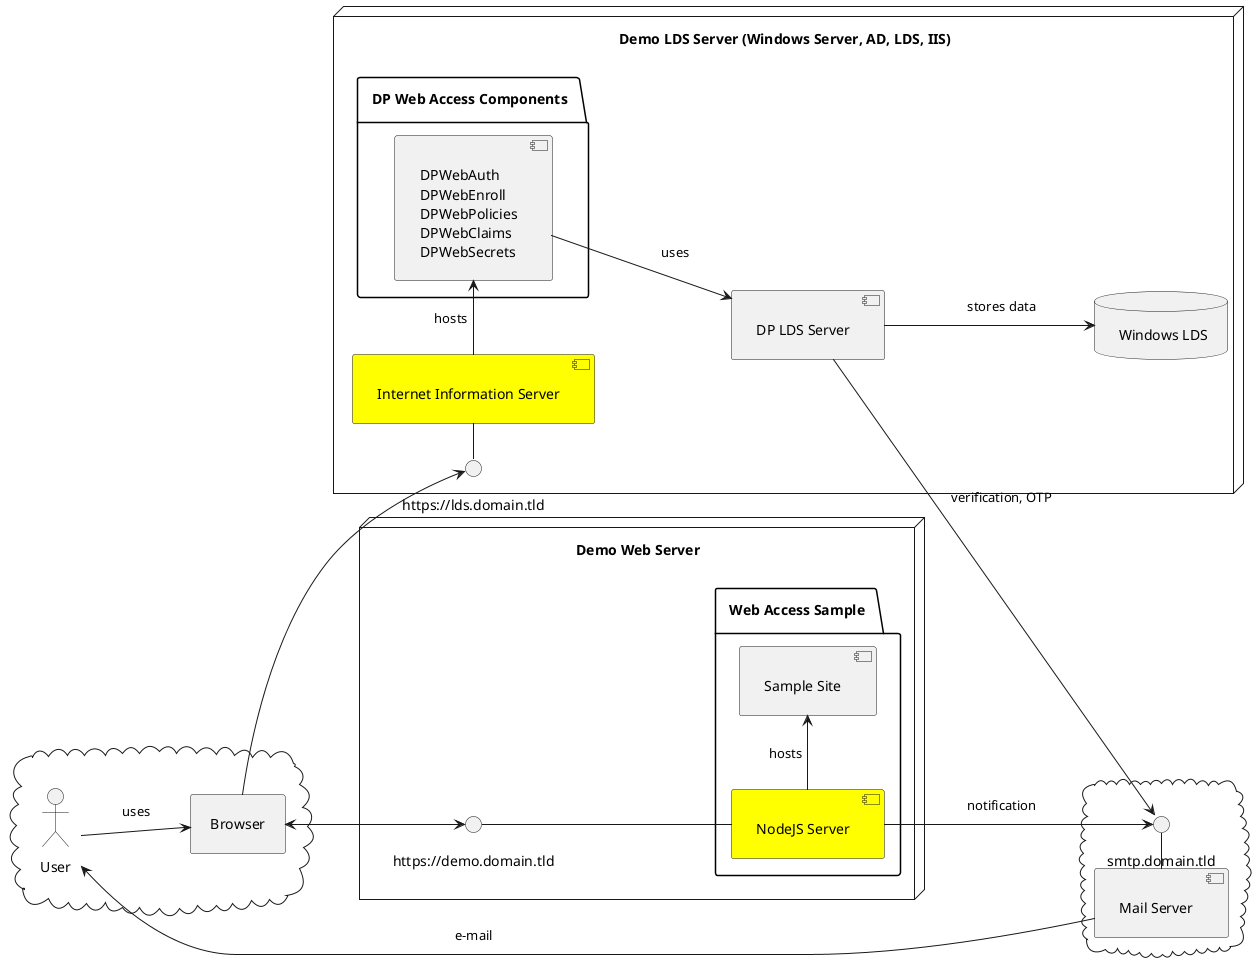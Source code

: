 @startuml

skinparam componentStyle uml2
skinparam padding 10
left to right direction

cloud {
    actor User
    agent Browser
}

User --> Browser : uses

node "Demo LDS Server (Windows Server, AD, LDS, IIS)" {
    interface "https://lds.domain.tld" as lds
    package "DP Web Access Components" {
        component "DPWebAuth\nDPWebEnroll\nDPWebPolicies\nDPWebClaims\nDPWebSecrets" as WAC
    }
    component "Internet Information Server" as IIS #yellow
    component "DP LDS Server" as DPHost
    database " Windows LDS" as LDS
    lds - IIS
    IIS -> WAC : hosts
    WAC --> DPHost : uses
    DPHost --> LDS : stores data
    [Browser] --> lds
}

node "Demo Web Server" {
    interface "https://demo.domain.tld" as demo
    package "Web Access Sample" {
        component "Sample Site" as Sample
        component "NodeJS Server" as DemoServer #Yellow
    }
    demo -- DemoServer
    DemoServer -> Sample : hosts
    Browser <--> demo
}

cloud {
    interface "smtp.domain.tld" as smtp
    smtp - [Mail Server]
    DPHost --> smtp : verification, OTP
    DemoServer --> smtp : notification
}

[Mail Server] --> User : e-mail

@enduml

